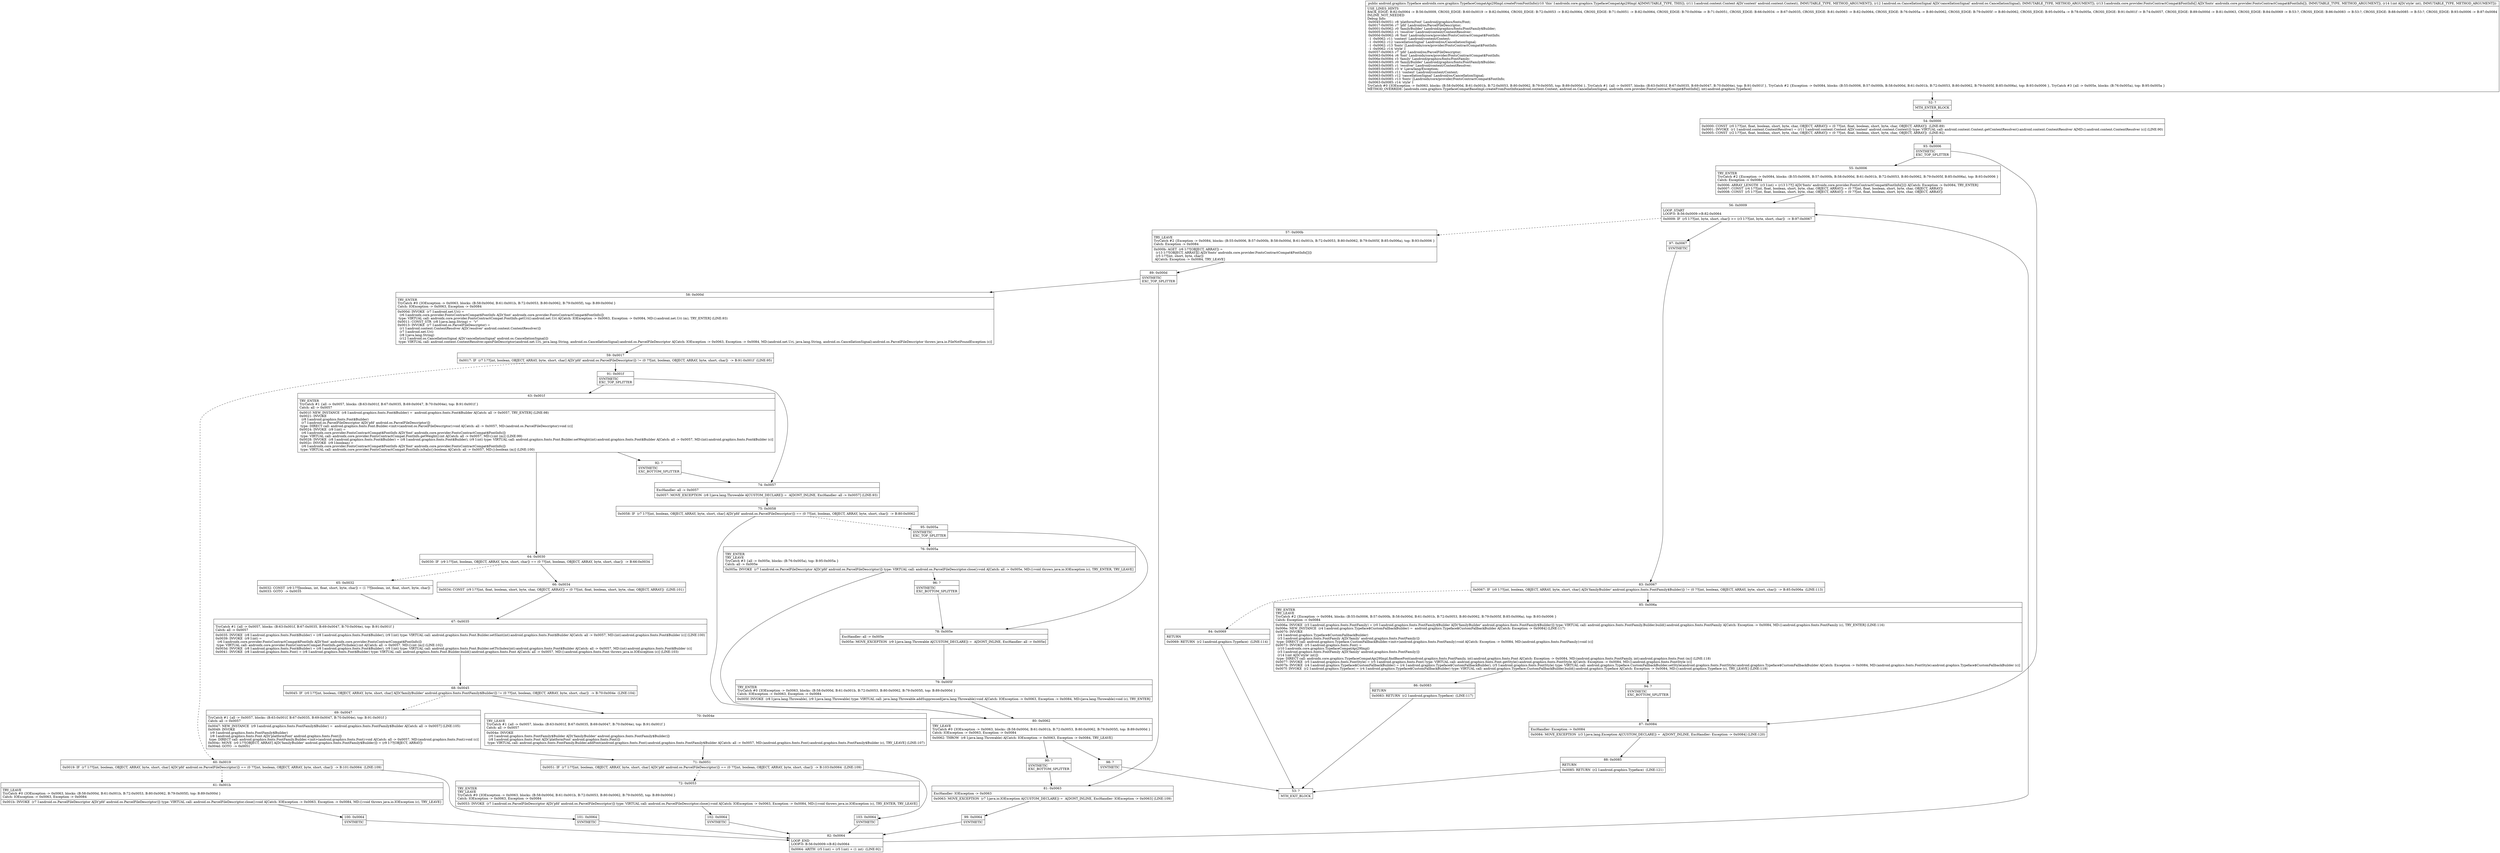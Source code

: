 digraph "CFG forandroidx.core.graphics.TypefaceCompatApi29Impl.createFromFontInfo(Landroid\/content\/Context;Landroid\/os\/CancellationSignal;[Landroidx\/core\/provider\/FontsContractCompat$FontInfo;I)Landroid\/graphics\/Typeface;" {
Node_52 [shape=record,label="{52\:\ ?|MTH_ENTER_BLOCK\l}"];
Node_54 [shape=record,label="{54\:\ 0x0000|0x0000: CONST  (r0 I:??[int, float, boolean, short, byte, char, OBJECT, ARRAY]) = (0 ??[int, float, boolean, short, byte, char, OBJECT, ARRAY])  (LINE:89)\l0x0001: INVOKE  (r1 I:android.content.ContentResolver) = (r11 I:android.content.Context A[D('context' android.content.Context)]) type: VIRTUAL call: android.content.Context.getContentResolver():android.content.ContentResolver A[MD:():android.content.ContentResolver (c)] (LINE:90)\l0x0005: CONST  (r2 I:??[int, float, boolean, short, byte, char, OBJECT, ARRAY]) = (0 ??[int, float, boolean, short, byte, char, OBJECT, ARRAY])  (LINE:92)\l}"];
Node_93 [shape=record,label="{93\:\ 0x0006|SYNTHETIC\lEXC_TOP_SPLITTER\l}"];
Node_55 [shape=record,label="{55\:\ 0x0006|TRY_ENTER\lTryCatch #2 \{Exception \-\> 0x0084, blocks: (B:55:0x0006, B:57:0x000b, B:58:0x000d, B:61:0x001b, B:72:0x0053, B:80:0x0062, B:79:0x005f, B:85:0x006a), top: B:93:0x0006 \}\lCatch: Exception \-\> 0x0084\l|0x0006: ARRAY_LENGTH  (r3 I:int) = (r13 I:??[] A[D('fonts' androidx.core.provider.FontsContractCompat$FontInfo[])]) A[Catch: Exception \-\> 0x0084, TRY_ENTER]\l0x0007: CONST  (r4 I:??[int, float, boolean, short, byte, char, OBJECT, ARRAY]) = (0 ??[int, float, boolean, short, byte, char, OBJECT, ARRAY]) \l0x0008: CONST  (r5 I:??[int, float, boolean, short, byte, char, OBJECT, ARRAY]) = (0 ??[int, float, boolean, short, byte, char, OBJECT, ARRAY]) \l}"];
Node_56 [shape=record,label="{56\:\ 0x0009|LOOP_START\lLOOP:0: B:56:0x0009\-\>B:82:0x0064\l|0x0009: IF  (r5 I:??[int, byte, short, char]) \>= (r3 I:??[int, byte, short, char])  \-\> B:97:0x0067 \l}"];
Node_57 [shape=record,label="{57\:\ 0x000b|TRY_LEAVE\lTryCatch #2 \{Exception \-\> 0x0084, blocks: (B:55:0x0006, B:57:0x000b, B:58:0x000d, B:61:0x001b, B:72:0x0053, B:80:0x0062, B:79:0x005f, B:85:0x006a), top: B:93:0x0006 \}\lCatch: Exception \-\> 0x0084\l|0x000b: AGET  (r6 I:??[OBJECT, ARRAY]) = \l  (r13 I:??[OBJECT, ARRAY][] A[D('fonts' androidx.core.provider.FontsContractCompat$FontInfo[])])\l  (r5 I:??[int, short, byte, char])\l A[Catch: Exception \-\> 0x0084, TRY_LEAVE]\l}"];
Node_89 [shape=record,label="{89\:\ 0x000d|SYNTHETIC\lEXC_TOP_SPLITTER\l}"];
Node_58 [shape=record,label="{58\:\ 0x000d|TRY_ENTER\lTryCatch #0 \{IOException \-\> 0x0063, blocks: (B:58:0x000d, B:61:0x001b, B:72:0x0053, B:80:0x0062, B:79:0x005f), top: B:89:0x000d \}\lCatch: IOException \-\> 0x0063, Exception \-\> 0x0084\l|0x000d: INVOKE  (r7 I:android.net.Uri) = \l  (r6 I:androidx.core.provider.FontsContractCompat$FontInfo A[D('font' androidx.core.provider.FontsContractCompat$FontInfo)])\l type: VIRTUAL call: androidx.core.provider.FontsContractCompat.FontInfo.getUri():android.net.Uri A[Catch: IOException \-\> 0x0063, Exception \-\> 0x0084, MD:():android.net.Uri (m), TRY_ENTER] (LINE:93)\l0x0011: CONST_STR  (r8 I:java.lang.String) =  \"r\" \l0x0013: INVOKE  (r7 I:android.os.ParcelFileDescriptor) = \l  (r1 I:android.content.ContentResolver A[D('resolver' android.content.ContentResolver)])\l  (r7 I:android.net.Uri)\l  (r8 I:java.lang.String)\l  (r12 I:android.os.CancellationSignal A[D('cancellationSignal' android.os.CancellationSignal)])\l type: VIRTUAL call: android.content.ContentResolver.openFileDescriptor(android.net.Uri, java.lang.String, android.os.CancellationSignal):android.os.ParcelFileDescriptor A[Catch: IOException \-\> 0x0063, Exception \-\> 0x0084, MD:(android.net.Uri, java.lang.String, android.os.CancellationSignal):android.os.ParcelFileDescriptor throws java.io.FileNotFoundException (c)]\l}"];
Node_59 [shape=record,label="{59\:\ 0x0017|0x0017: IF  (r7 I:??[int, boolean, OBJECT, ARRAY, byte, short, char] A[D('pfd' android.os.ParcelFileDescriptor)]) != (0 ??[int, boolean, OBJECT, ARRAY, byte, short, char])  \-\> B:91:0x001f  (LINE:95)\l}"];
Node_60 [shape=record,label="{60\:\ 0x0019|0x0019: IF  (r7 I:??[int, boolean, OBJECT, ARRAY, byte, short, char] A[D('pfd' android.os.ParcelFileDescriptor)]) == (0 ??[int, boolean, OBJECT, ARRAY, byte, short, char])  \-\> B:101:0x0064  (LINE:109)\l}"];
Node_61 [shape=record,label="{61\:\ 0x001b|TRY_LEAVE\lTryCatch #0 \{IOException \-\> 0x0063, blocks: (B:58:0x000d, B:61:0x001b, B:72:0x0053, B:80:0x0062, B:79:0x005f), top: B:89:0x000d \}\lCatch: IOException \-\> 0x0063, Exception \-\> 0x0084\l|0x001b: INVOKE  (r7 I:android.os.ParcelFileDescriptor A[D('pfd' android.os.ParcelFileDescriptor)]) type: VIRTUAL call: android.os.ParcelFileDescriptor.close():void A[Catch: IOException \-\> 0x0063, Exception \-\> 0x0084, MD:():void throws java.io.IOException (c), TRY_LEAVE]\l}"];
Node_100 [shape=record,label="{100\:\ 0x0064|SYNTHETIC\l}"];
Node_82 [shape=record,label="{82\:\ 0x0064|LOOP_END\lLOOP:0: B:56:0x0009\-\>B:82:0x0064\l|0x0064: ARITH  (r5 I:int) = (r5 I:int) + (1 int)  (LINE:92)\l}"];
Node_101 [shape=record,label="{101\:\ 0x0064|SYNTHETIC\l}"];
Node_91 [shape=record,label="{91\:\ 0x001f|SYNTHETIC\lEXC_TOP_SPLITTER\l}"];
Node_63 [shape=record,label="{63\:\ 0x001f|TRY_ENTER\lTryCatch #1 \{all \-\> 0x0057, blocks: (B:63:0x001f, B:67:0x0035, B:69:0x0047, B:70:0x004e), top: B:91:0x001f \}\lCatch: all \-\> 0x0057\l|0x001f: NEW_INSTANCE  (r8 I:android.graphics.fonts.Font$Builder) =  android.graphics.fonts.Font$Builder A[Catch: all \-\> 0x0057, TRY_ENTER] (LINE:98)\l0x0021: INVOKE  \l  (r8 I:android.graphics.fonts.Font$Builder)\l  (r7 I:android.os.ParcelFileDescriptor A[D('pfd' android.os.ParcelFileDescriptor)])\l type: DIRECT call: android.graphics.fonts.Font.Builder.\<init\>(android.os.ParcelFileDescriptor):void A[Catch: all \-\> 0x0057, MD:(android.os.ParcelFileDescriptor):void (c)]\l0x0024: INVOKE  (r9 I:int) = \l  (r6 I:androidx.core.provider.FontsContractCompat$FontInfo A[D('font' androidx.core.provider.FontsContractCompat$FontInfo)])\l type: VIRTUAL call: androidx.core.provider.FontsContractCompat.FontInfo.getWeight():int A[Catch: all \-\> 0x0057, MD:():int (m)] (LINE:99)\l0x0028: INVOKE  (r8 I:android.graphics.fonts.Font$Builder) = (r8 I:android.graphics.fonts.Font$Builder), (r9 I:int) type: VIRTUAL call: android.graphics.fonts.Font.Builder.setWeight(int):android.graphics.fonts.Font$Builder A[Catch: all \-\> 0x0057, MD:(int):android.graphics.fonts.Font$Builder (c)]\l0x002c: INVOKE  (r9 I:boolean) = \l  (r6 I:androidx.core.provider.FontsContractCompat$FontInfo A[D('font' androidx.core.provider.FontsContractCompat$FontInfo)])\l type: VIRTUAL call: androidx.core.provider.FontsContractCompat.FontInfo.isItalic():boolean A[Catch: all \-\> 0x0057, MD:():boolean (m)] (LINE:100)\l}"];
Node_64 [shape=record,label="{64\:\ 0x0030|0x0030: IF  (r9 I:??[int, boolean, OBJECT, ARRAY, byte, short, char]) == (0 ??[int, boolean, OBJECT, ARRAY, byte, short, char])  \-\> B:66:0x0034 \l}"];
Node_65 [shape=record,label="{65\:\ 0x0032|0x0032: CONST  (r9 I:??[boolean, int, float, short, byte, char]) = (1 ??[boolean, int, float, short, byte, char]) \l0x0033: GOTO  \-\> 0x0035 \l}"];
Node_67 [shape=record,label="{67\:\ 0x0035|TryCatch #1 \{all \-\> 0x0057, blocks: (B:63:0x001f, B:67:0x0035, B:69:0x0047, B:70:0x004e), top: B:91:0x001f \}\lCatch: all \-\> 0x0057\l|0x0035: INVOKE  (r8 I:android.graphics.fonts.Font$Builder) = (r8 I:android.graphics.fonts.Font$Builder), (r9 I:int) type: VIRTUAL call: android.graphics.fonts.Font.Builder.setSlant(int):android.graphics.fonts.Font$Builder A[Catch: all \-\> 0x0057, MD:(int):android.graphics.fonts.Font$Builder (c)] (LINE:100)\l0x0039: INVOKE  (r9 I:int) = \l  (r6 I:androidx.core.provider.FontsContractCompat$FontInfo A[D('font' androidx.core.provider.FontsContractCompat$FontInfo)])\l type: VIRTUAL call: androidx.core.provider.FontsContractCompat.FontInfo.getTtcIndex():int A[Catch: all \-\> 0x0057, MD:():int (m)] (LINE:102)\l0x003d: INVOKE  (r8 I:android.graphics.fonts.Font$Builder) = (r8 I:android.graphics.fonts.Font$Builder), (r9 I:int) type: VIRTUAL call: android.graphics.fonts.Font.Builder.setTtcIndex(int):android.graphics.fonts.Font$Builder A[Catch: all \-\> 0x0057, MD:(int):android.graphics.fonts.Font$Builder (c)]\l0x0041: INVOKE  (r8 I:android.graphics.fonts.Font) = (r8 I:android.graphics.fonts.Font$Builder) type: VIRTUAL call: android.graphics.fonts.Font.Builder.build():android.graphics.fonts.Font A[Catch: all \-\> 0x0057, MD:():android.graphics.fonts.Font throws java.io.IOException (c)] (LINE:103)\l}"];
Node_68 [shape=record,label="{68\:\ 0x0045|0x0045: IF  (r0 I:??[int, boolean, OBJECT, ARRAY, byte, short, char] A[D('familyBuilder' android.graphics.fonts.FontFamily$Builder)]) != (0 ??[int, boolean, OBJECT, ARRAY, byte, short, char])  \-\> B:70:0x004e  (LINE:104)\l}"];
Node_69 [shape=record,label="{69\:\ 0x0047|TryCatch #1 \{all \-\> 0x0057, blocks: (B:63:0x001f, B:67:0x0035, B:69:0x0047, B:70:0x004e), top: B:91:0x001f \}\lCatch: all \-\> 0x0057\l|0x0047: NEW_INSTANCE  (r9 I:android.graphics.fonts.FontFamily$Builder) =  android.graphics.fonts.FontFamily$Builder A[Catch: all \-\> 0x0057] (LINE:105)\l0x0049: INVOKE  \l  (r9 I:android.graphics.fonts.FontFamily$Builder)\l  (r8 I:android.graphics.fonts.Font A[D('platformFont' android.graphics.fonts.Font)])\l type: DIRECT call: android.graphics.fonts.FontFamily.Builder.\<init\>(android.graphics.fonts.Font):void A[Catch: all \-\> 0x0057, MD:(android.graphics.fonts.Font):void (c)]\l0x004c: MOVE  (r0 I:??[OBJECT, ARRAY] A[D('familyBuilder' android.graphics.fonts.FontFamily$Builder)]) = (r9 I:??[OBJECT, ARRAY]) \l0x004d: GOTO  \-\> 0x0051 \l}"];
Node_71 [shape=record,label="{71\:\ 0x0051|0x0051: IF  (r7 I:??[int, boolean, OBJECT, ARRAY, byte, short, char] A[D('pfd' android.os.ParcelFileDescriptor)]) == (0 ??[int, boolean, OBJECT, ARRAY, byte, short, char])  \-\> B:103:0x0064  (LINE:109)\l}"];
Node_72 [shape=record,label="{72\:\ 0x0053|TRY_ENTER\lTRY_LEAVE\lTryCatch #0 \{IOException \-\> 0x0063, blocks: (B:58:0x000d, B:61:0x001b, B:72:0x0053, B:80:0x0062, B:79:0x005f), top: B:89:0x000d \}\lCatch: IOException \-\> 0x0063, Exception \-\> 0x0084\l|0x0053: INVOKE  (r7 I:android.os.ParcelFileDescriptor A[D('pfd' android.os.ParcelFileDescriptor)]) type: VIRTUAL call: android.os.ParcelFileDescriptor.close():void A[Catch: IOException \-\> 0x0063, Exception \-\> 0x0084, MD:():void throws java.io.IOException (c), TRY_ENTER, TRY_LEAVE]\l}"];
Node_102 [shape=record,label="{102\:\ 0x0064|SYNTHETIC\l}"];
Node_103 [shape=record,label="{103\:\ 0x0064|SYNTHETIC\l}"];
Node_70 [shape=record,label="{70\:\ 0x004e|TRY_LEAVE\lTryCatch #1 \{all \-\> 0x0057, blocks: (B:63:0x001f, B:67:0x0035, B:69:0x0047, B:70:0x004e), top: B:91:0x001f \}\lCatch: all \-\> 0x0057\l|0x004e: INVOKE  \l  (r0 I:android.graphics.fonts.FontFamily$Builder A[D('familyBuilder' android.graphics.fonts.FontFamily$Builder)])\l  (r8 I:android.graphics.fonts.Font A[D('platformFont' android.graphics.fonts.Font)])\l type: VIRTUAL call: android.graphics.fonts.FontFamily.Builder.addFont(android.graphics.fonts.Font):android.graphics.fonts.FontFamily$Builder A[Catch: all \-\> 0x0057, MD:(android.graphics.fonts.Font):android.graphics.fonts.FontFamily$Builder (c), TRY_LEAVE] (LINE:107)\l}"];
Node_66 [shape=record,label="{66\:\ 0x0034|0x0034: CONST  (r9 I:??[int, float, boolean, short, byte, char, OBJECT, ARRAY]) = (0 ??[int, float, boolean, short, byte, char, OBJECT, ARRAY])  (LINE:101)\l}"];
Node_92 [shape=record,label="{92\:\ ?|SYNTHETIC\lEXC_BOTTOM_SPLITTER\l}"];
Node_74 [shape=record,label="{74\:\ 0x0057|ExcHandler: all \-\> 0x0057\l|0x0057: MOVE_EXCEPTION  (r8 I:java.lang.Throwable A[CUSTOM_DECLARE]) =  A[DONT_INLINE, ExcHandler: all \-\> 0x0057] (LINE:93)\l}"];
Node_75 [shape=record,label="{75\:\ 0x0058|0x0058: IF  (r7 I:??[int, boolean, OBJECT, ARRAY, byte, short, char] A[D('pfd' android.os.ParcelFileDescriptor)]) == (0 ??[int, boolean, OBJECT, ARRAY, byte, short, char])  \-\> B:80:0x0062 \l}"];
Node_80 [shape=record,label="{80\:\ 0x0062|TRY_LEAVE\lTryCatch #0 \{IOException \-\> 0x0063, blocks: (B:58:0x000d, B:61:0x001b, B:72:0x0053, B:80:0x0062, B:79:0x005f), top: B:89:0x000d \}\lCatch: IOException \-\> 0x0063, Exception \-\> 0x0084\l|0x0062: THROW  (r8 I:java.lang.Throwable) A[Catch: IOException \-\> 0x0063, Exception \-\> 0x0084, TRY_LEAVE]\l}"];
Node_90 [shape=record,label="{90\:\ ?|SYNTHETIC\lEXC_BOTTOM_SPLITTER\l}"];
Node_98 [shape=record,label="{98\:\ ?|SYNTHETIC\l}"];
Node_53 [shape=record,label="{53\:\ ?|MTH_EXIT_BLOCK\l}"];
Node_95 [shape=record,label="{95\:\ 0x005a|SYNTHETIC\lEXC_TOP_SPLITTER\l}"];
Node_76 [shape=record,label="{76\:\ 0x005a|TRY_ENTER\lTRY_LEAVE\lTryCatch #3 \{all \-\> 0x005e, blocks: (B:76:0x005a), top: B:95:0x005a \}\lCatch: all \-\> 0x005e\l|0x005a: INVOKE  (r7 I:android.os.ParcelFileDescriptor A[D('pfd' android.os.ParcelFileDescriptor)]) type: VIRTUAL call: android.os.ParcelFileDescriptor.close():void A[Catch: all \-\> 0x005e, MD:():void throws java.io.IOException (c), TRY_ENTER, TRY_LEAVE]\l}"];
Node_96 [shape=record,label="{96\:\ ?|SYNTHETIC\lEXC_BOTTOM_SPLITTER\l}"];
Node_78 [shape=record,label="{78\:\ 0x005e|ExcHandler: all \-\> 0x005e\l|0x005e: MOVE_EXCEPTION  (r9 I:java.lang.Throwable A[CUSTOM_DECLARE]) =  A[DONT_INLINE, ExcHandler: all \-\> 0x005e]\l}"];
Node_79 [shape=record,label="{79\:\ 0x005f|TRY_ENTER\lTryCatch #0 \{IOException \-\> 0x0063, blocks: (B:58:0x000d, B:61:0x001b, B:72:0x0053, B:80:0x0062, B:79:0x005f), top: B:89:0x000d \}\lCatch: IOException \-\> 0x0063, Exception \-\> 0x0084\l|0x005f: INVOKE  (r8 I:java.lang.Throwable), (r9 I:java.lang.Throwable) type: VIRTUAL call: java.lang.Throwable.addSuppressed(java.lang.Throwable):void A[Catch: IOException \-\> 0x0063, Exception \-\> 0x0084, MD:(java.lang.Throwable):void (c), TRY_ENTER]\l}"];
Node_81 [shape=record,label="{81\:\ 0x0063|ExcHandler: IOException \-\> 0x0063\l|0x0063: MOVE_EXCEPTION  (r7 I:java.io.IOException A[CUSTOM_DECLARE]) =  A[DONT_INLINE, ExcHandler: IOException \-\> 0x0063] (LINE:109)\l}"];
Node_99 [shape=record,label="{99\:\ 0x0064|SYNTHETIC\l}"];
Node_97 [shape=record,label="{97\:\ 0x0067|SYNTHETIC\l}"];
Node_83 [shape=record,label="{83\:\ 0x0067|0x0067: IF  (r0 I:??[int, boolean, OBJECT, ARRAY, byte, short, char] A[D('familyBuilder' android.graphics.fonts.FontFamily$Builder)]) != (0 ??[int, boolean, OBJECT, ARRAY, byte, short, char])  \-\> B:85:0x006a  (LINE:113)\l}"];
Node_84 [shape=record,label="{84\:\ 0x0069|RETURN\l|0x0069: RETURN  (r2 I:android.graphics.Typeface)  (LINE:114)\l}"];
Node_85 [shape=record,label="{85\:\ 0x006a|TRY_ENTER\lTRY_LEAVE\lTryCatch #2 \{Exception \-\> 0x0084, blocks: (B:55:0x0006, B:57:0x000b, B:58:0x000d, B:61:0x001b, B:72:0x0053, B:80:0x0062, B:79:0x005f, B:85:0x006a), top: B:93:0x0006 \}\lCatch: Exception \-\> 0x0084\l|0x006a: INVOKE  (r3 I:android.graphics.fonts.FontFamily) = (r0 I:android.graphics.fonts.FontFamily$Builder A[D('familyBuilder' android.graphics.fonts.FontFamily$Builder)]) type: VIRTUAL call: android.graphics.fonts.FontFamily.Builder.build():android.graphics.fonts.FontFamily A[Catch: Exception \-\> 0x0084, MD:():android.graphics.fonts.FontFamily (c), TRY_ENTER] (LINE:116)\l0x006e: NEW_INSTANCE  (r4 I:android.graphics.Typeface$CustomFallbackBuilder) =  android.graphics.Typeface$CustomFallbackBuilder A[Catch: Exception \-\> 0x0084] (LINE:117)\l0x0070: INVOKE  \l  (r4 I:android.graphics.Typeface$CustomFallbackBuilder)\l  (r3 I:android.graphics.fonts.FontFamily A[D('family' android.graphics.fonts.FontFamily)])\l type: DIRECT call: android.graphics.Typeface.CustomFallbackBuilder.\<init\>(android.graphics.fonts.FontFamily):void A[Catch: Exception \-\> 0x0084, MD:(android.graphics.fonts.FontFamily):void (c)]\l0x0073: INVOKE  (r5 I:android.graphics.fonts.Font) = \l  (r10 I:androidx.core.graphics.TypefaceCompatApi29Impl)\l  (r3 I:android.graphics.fonts.FontFamily A[D('family' android.graphics.fonts.FontFamily)])\l  (r14 I:int A[D('style' int)])\l type: DIRECT call: androidx.core.graphics.TypefaceCompatApi29Impl.findBaseFont(android.graphics.fonts.FontFamily, int):android.graphics.fonts.Font A[Catch: Exception \-\> 0x0084, MD:(android.graphics.fonts.FontFamily, int):android.graphics.fonts.Font (m)] (LINE:118)\l0x0077: INVOKE  (r5 I:android.graphics.fonts.FontStyle) = (r5 I:android.graphics.fonts.Font) type: VIRTUAL call: android.graphics.fonts.Font.getStyle():android.graphics.fonts.FontStyle A[Catch: Exception \-\> 0x0084, MD:():android.graphics.fonts.FontStyle (c)]\l0x007b: INVOKE  (r4 I:android.graphics.Typeface$CustomFallbackBuilder) = (r4 I:android.graphics.Typeface$CustomFallbackBuilder), (r5 I:android.graphics.fonts.FontStyle) type: VIRTUAL call: android.graphics.Typeface.CustomFallbackBuilder.setStyle(android.graphics.fonts.FontStyle):android.graphics.Typeface$CustomFallbackBuilder A[Catch: Exception \-\> 0x0084, MD:(android.graphics.fonts.FontStyle):android.graphics.Typeface$CustomFallbackBuilder (c)]\l0x007f: INVOKE  (r2 I:android.graphics.Typeface) = (r4 I:android.graphics.Typeface$CustomFallbackBuilder) type: VIRTUAL call: android.graphics.Typeface.CustomFallbackBuilder.build():android.graphics.Typeface A[Catch: Exception \-\> 0x0084, MD:():android.graphics.Typeface (c), TRY_LEAVE] (LINE:119)\l}"];
Node_86 [shape=record,label="{86\:\ 0x0083|RETURN\l|0x0083: RETURN  (r2 I:android.graphics.Typeface)  (LINE:117)\l}"];
Node_94 [shape=record,label="{94\:\ ?|SYNTHETIC\lEXC_BOTTOM_SPLITTER\l}"];
Node_87 [shape=record,label="{87\:\ 0x0084|ExcHandler: Exception \-\> 0x0084\l|0x0084: MOVE_EXCEPTION  (r3 I:java.lang.Exception A[CUSTOM_DECLARE]) =  A[DONT_INLINE, ExcHandler: Exception \-\> 0x0084] (LINE:120)\l}"];
Node_88 [shape=record,label="{88\:\ 0x0085|RETURN\l|0x0085: RETURN  (r2 I:android.graphics.Typeface)  (LINE:121)\l}"];
MethodNode[shape=record,label="{public android.graphics.Typeface androidx.core.graphics.TypefaceCompatApi29Impl.createFromFontInfo((r10 'this' I:androidx.core.graphics.TypefaceCompatApi29Impl A[IMMUTABLE_TYPE, THIS]), (r11 I:android.content.Context A[D('context' android.content.Context), IMMUTABLE_TYPE, METHOD_ARGUMENT]), (r12 I:android.os.CancellationSignal A[D('cancellationSignal' android.os.CancellationSignal), IMMUTABLE_TYPE, METHOD_ARGUMENT]), (r13 I:androidx.core.provider.FontsContractCompat$FontInfo[] A[D('fonts' androidx.core.provider.FontsContractCompat$FontInfo[]), IMMUTABLE_TYPE, METHOD_ARGUMENT]), (r14 I:int A[D('style' int), IMMUTABLE_TYPE, METHOD_ARGUMENT]))  | USE_LINES_HINTS\lBACK_EDGE: B:82:0x0064 \-\> B:56:0x0009, CROSS_EDGE: B:60:0x0019 \-\> B:82:0x0064, CROSS_EDGE: B:72:0x0053 \-\> B:82:0x0064, CROSS_EDGE: B:71:0x0051 \-\> B:82:0x0064, CROSS_EDGE: B:70:0x004e \-\> B:71:0x0051, CROSS_EDGE: B:66:0x0034 \-\> B:67:0x0035, CROSS_EDGE: B:81:0x0063 \-\> B:82:0x0064, CROSS_EDGE: B:76:0x005a \-\> B:80:0x0062, CROSS_EDGE: B:79:0x005f \-\> B:80:0x0062, CROSS_EDGE: B:95:0x005a \-\> B:78:0x005e, CROSS_EDGE: B:91:0x001f \-\> B:74:0x0057, CROSS_EDGE: B:89:0x000d \-\> B:81:0x0063, CROSS_EDGE: B:84:0x0069 \-\> B:53:?, CROSS_EDGE: B:86:0x0083 \-\> B:53:?, CROSS_EDGE: B:88:0x0085 \-\> B:53:?, CROSS_EDGE: B:93:0x0006 \-\> B:87:0x0084\lINLINE_NOT_NEEDED\lDebug Info:\l  0x0045\-0x0051: r8 'platformFont' Landroid\/graphics\/fonts\/Font;\l  0x0017\-0x0056: r7 'pfd' Landroid\/os\/ParcelFileDescriptor;\l  0x0001\-0x0062: r0 'familyBuilder' Landroid\/graphics\/fonts\/FontFamily$Builder;\l  0x0005\-0x0062: r1 'resolver' Landroid\/content\/ContentResolver;\l  0x000d\-0x0062: r6 'font' Landroidx\/core\/provider\/FontsContractCompat$FontInfo;\l  \-1 \-0x0062: r11 'context' Landroid\/content\/Context;\l  \-1 \-0x0062: r12 'cancellationSignal' Landroid\/os\/CancellationSignal;\l  \-1 \-0x0062: r13 'fonts' [Landroidx\/core\/provider\/FontsContractCompat$FontInfo;\l  \-1 \-0x0062: r14 'style' I\l  0x0057\-0x0063: r7 'pfd' Landroid\/os\/ParcelFileDescriptor;\l  0x0063\-0x0064: r6 'font' Landroidx\/core\/provider\/FontsContractCompat$FontInfo;\l  0x006e\-0x0084: r3 'family' Landroid\/graphics\/fonts\/FontFamily;\l  0x0063\-0x0085: r0 'familyBuilder' Landroid\/graphics\/fonts\/FontFamily$Builder;\l  0x0063\-0x0085: r1 'resolver' Landroid\/content\/ContentResolver;\l  0x0085\-0x0085: r3 'e' Ljava\/lang\/Exception;\l  0x0063\-0x0085: r11 'context' Landroid\/content\/Context;\l  0x0063\-0x0085: r12 'cancellationSignal' Landroid\/os\/CancellationSignal;\l  0x0063\-0x0085: r13 'fonts' [Landroidx\/core\/provider\/FontsContractCompat$FontInfo;\l  0x0063\-0x0085: r14 'style' I\lTryCatch #0 \{IOException \-\> 0x0063, blocks: (B:58:0x000d, B:61:0x001b, B:72:0x0053, B:80:0x0062, B:79:0x005f), top: B:89:0x000d \}, TryCatch #1 \{all \-\> 0x0057, blocks: (B:63:0x001f, B:67:0x0035, B:69:0x0047, B:70:0x004e), top: B:91:0x001f \}, TryCatch #2 \{Exception \-\> 0x0084, blocks: (B:55:0x0006, B:57:0x000b, B:58:0x000d, B:61:0x001b, B:72:0x0053, B:80:0x0062, B:79:0x005f, B:85:0x006a), top: B:93:0x0006 \}, TryCatch #3 \{all \-\> 0x005e, blocks: (B:76:0x005a), top: B:95:0x005a \}\lMETHOD_OVERRIDE: [androidx.core.graphics.TypefaceCompatBaseImpl.createFromFontInfo(android.content.Context, android.os.CancellationSignal, androidx.core.provider.FontsContractCompat$FontInfo[], int):android.graphics.Typeface]\l}"];
MethodNode -> Node_52;Node_52 -> Node_54;
Node_54 -> Node_93;
Node_93 -> Node_55;
Node_93 -> Node_87;
Node_55 -> Node_56;
Node_56 -> Node_57[style=dashed];
Node_56 -> Node_97;
Node_57 -> Node_89;
Node_89 -> Node_58;
Node_89 -> Node_81;
Node_58 -> Node_59;
Node_59 -> Node_60[style=dashed];
Node_59 -> Node_91;
Node_60 -> Node_61[style=dashed];
Node_60 -> Node_101;
Node_61 -> Node_100;
Node_100 -> Node_82;
Node_82 -> Node_56;
Node_101 -> Node_82;
Node_91 -> Node_63;
Node_91 -> Node_74;
Node_63 -> Node_64;
Node_63 -> Node_92;
Node_64 -> Node_65[style=dashed];
Node_64 -> Node_66;
Node_65 -> Node_67;
Node_67 -> Node_68;
Node_68 -> Node_69[style=dashed];
Node_68 -> Node_70;
Node_69 -> Node_71;
Node_71 -> Node_72[style=dashed];
Node_71 -> Node_103;
Node_72 -> Node_102;
Node_102 -> Node_82;
Node_103 -> Node_82;
Node_70 -> Node_71;
Node_66 -> Node_67;
Node_92 -> Node_74;
Node_74 -> Node_75;
Node_75 -> Node_80;
Node_75 -> Node_95[style=dashed];
Node_80 -> Node_90;
Node_80 -> Node_98;
Node_90 -> Node_81;
Node_98 -> Node_53;
Node_95 -> Node_76;
Node_95 -> Node_78;
Node_76 -> Node_80;
Node_76 -> Node_96;
Node_96 -> Node_78;
Node_78 -> Node_79;
Node_79 -> Node_80;
Node_81 -> Node_99;
Node_99 -> Node_82;
Node_97 -> Node_83;
Node_83 -> Node_84[style=dashed];
Node_83 -> Node_85;
Node_84 -> Node_53;
Node_85 -> Node_86;
Node_85 -> Node_94;
Node_86 -> Node_53;
Node_94 -> Node_87;
Node_87 -> Node_88;
Node_88 -> Node_53;
}

